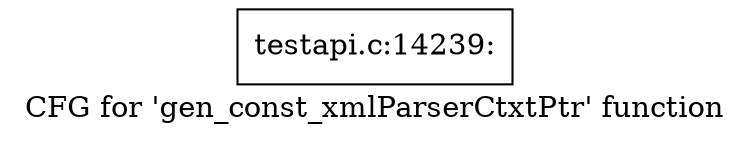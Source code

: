 digraph "CFG for 'gen_const_xmlParserCtxtPtr' function" {
	label="CFG for 'gen_const_xmlParserCtxtPtr' function";

	Node0x4848070 [shape=record,label="{testapi.c:14239:}"];
}

